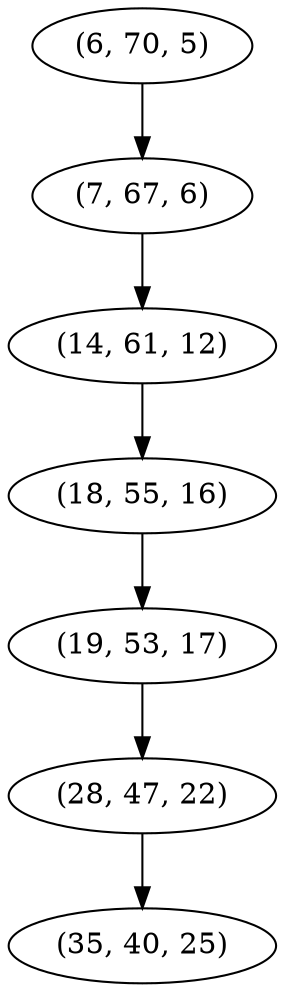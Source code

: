 digraph tree {
    "(6, 70, 5)";
    "(7, 67, 6)";
    "(14, 61, 12)";
    "(18, 55, 16)";
    "(19, 53, 17)";
    "(28, 47, 22)";
    "(35, 40, 25)";
    "(6, 70, 5)" -> "(7, 67, 6)";
    "(7, 67, 6)" -> "(14, 61, 12)";
    "(14, 61, 12)" -> "(18, 55, 16)";
    "(18, 55, 16)" -> "(19, 53, 17)";
    "(19, 53, 17)" -> "(28, 47, 22)";
    "(28, 47, 22)" -> "(35, 40, 25)";
}
